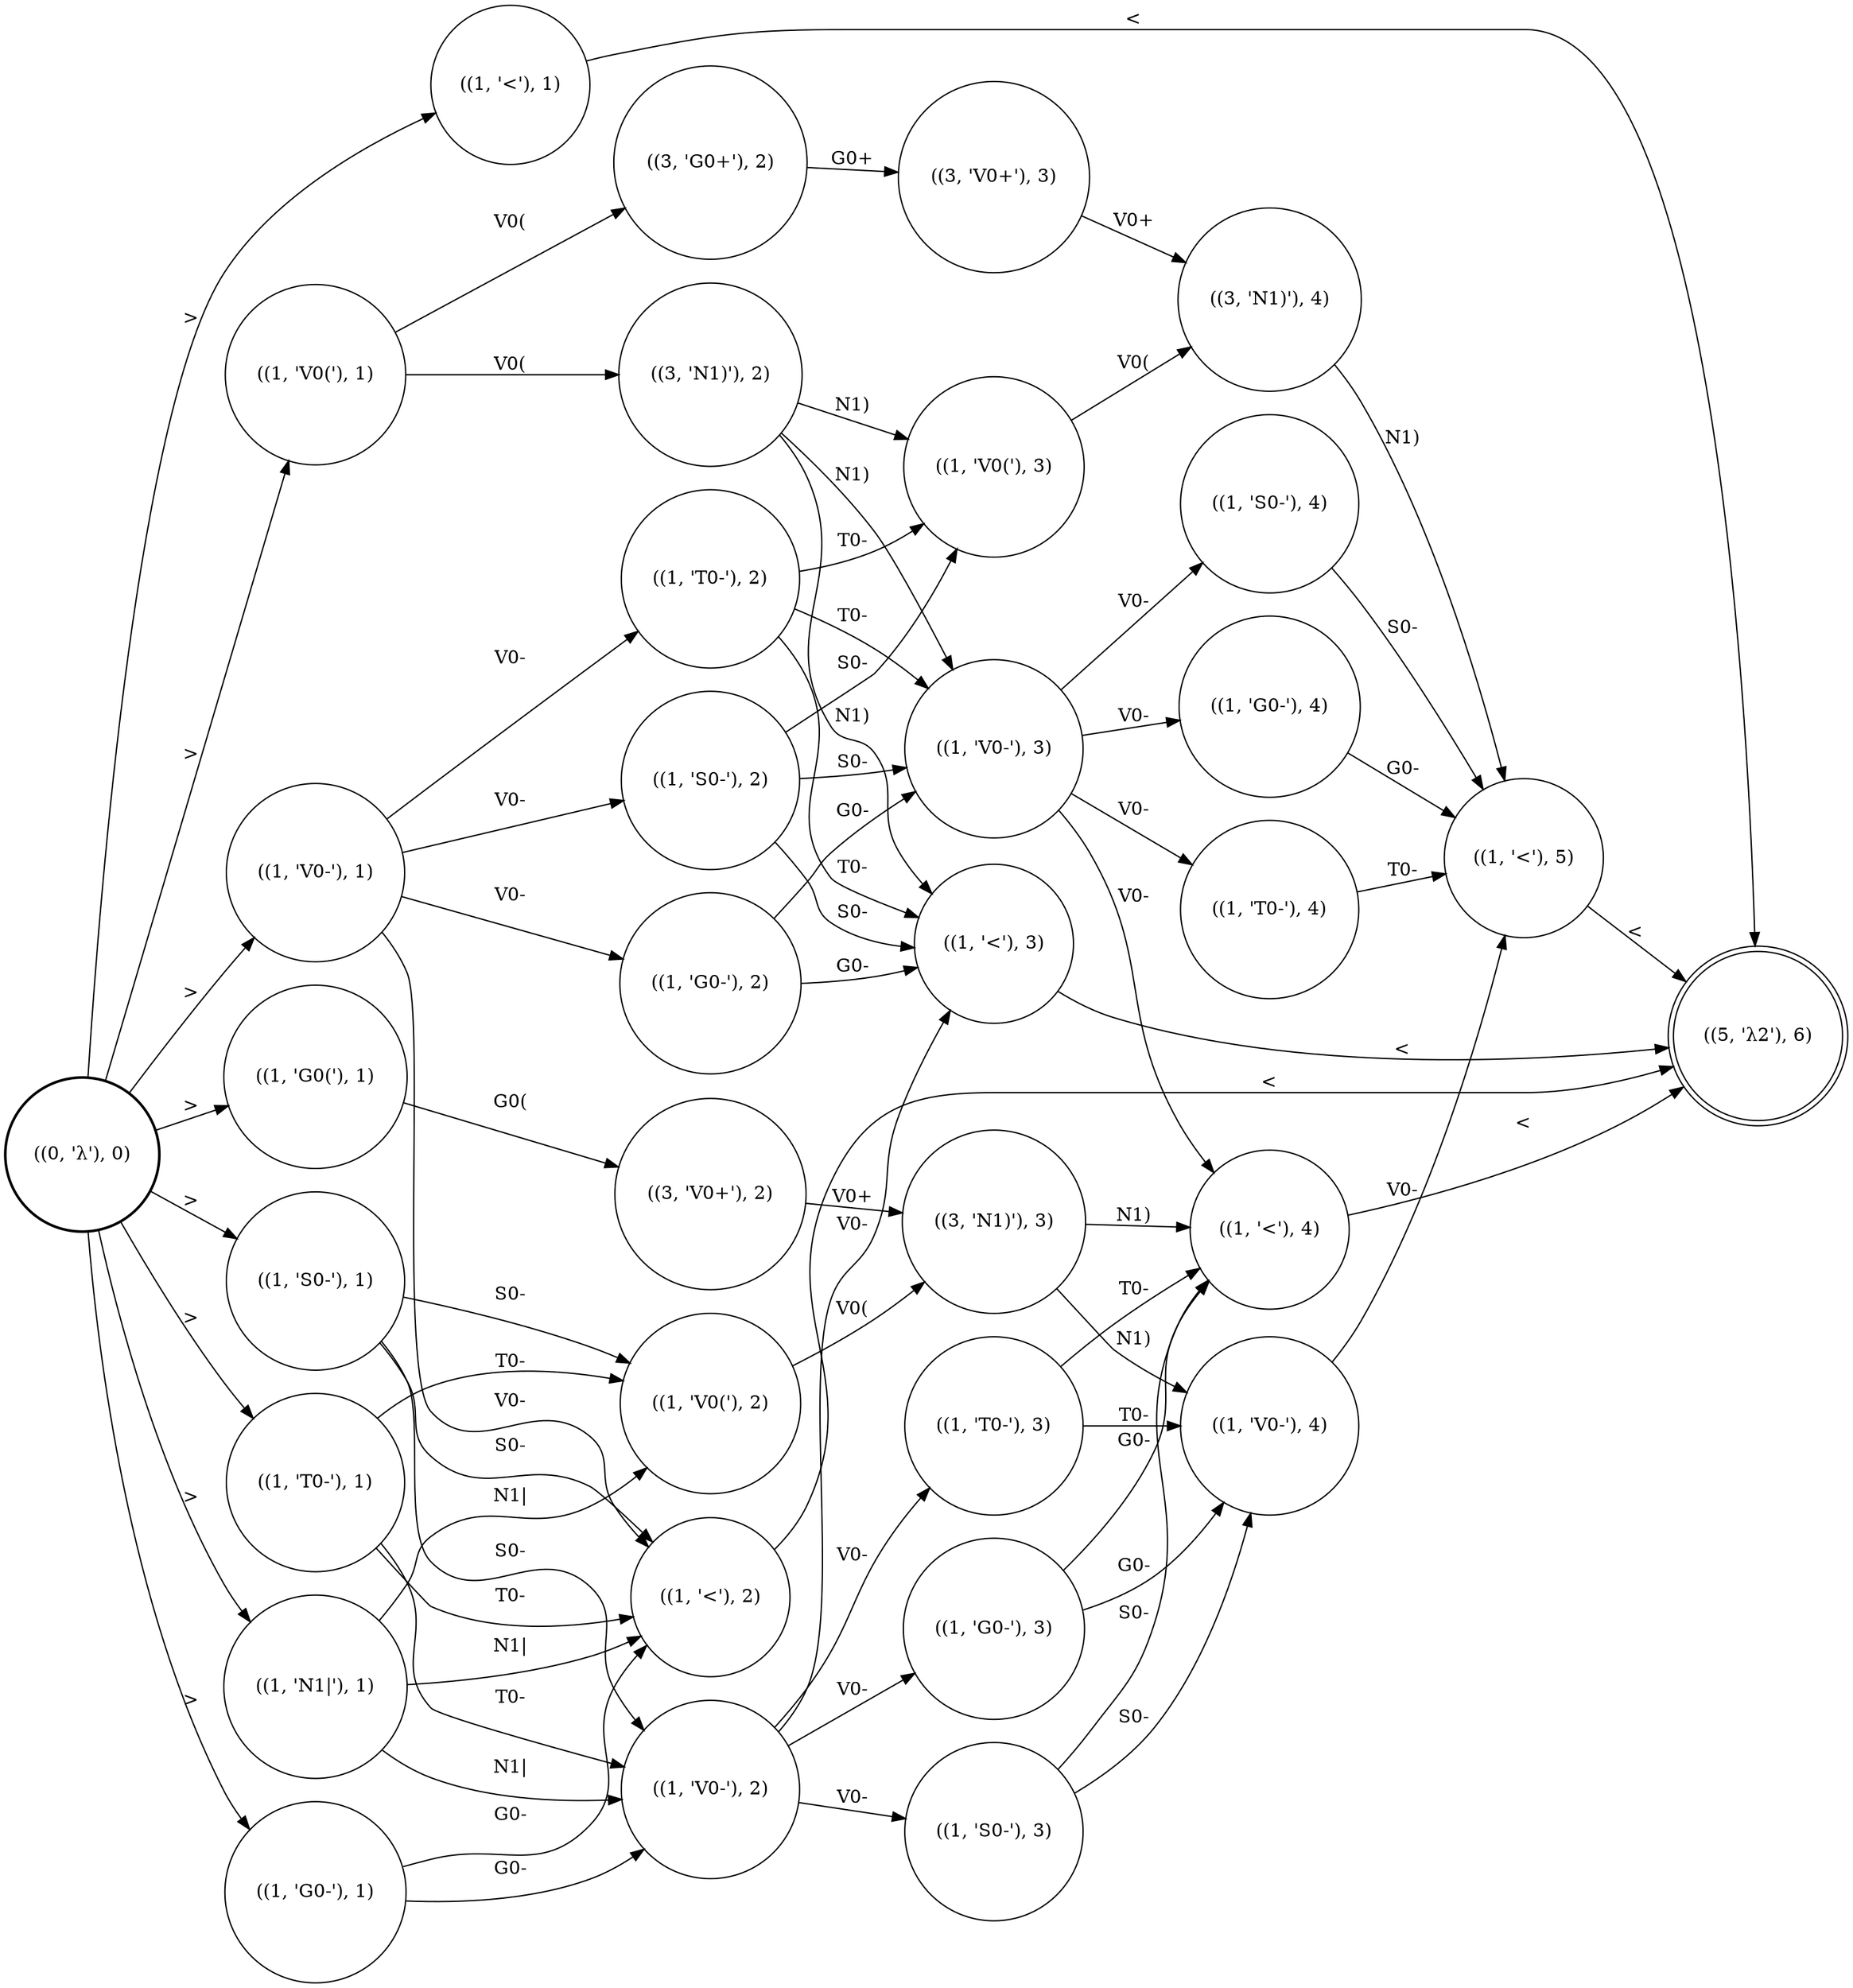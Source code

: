 digraph G {
rankdir=LR;
node [shape=circle]
0 [label="((3, 'V0+'), 3)"]
1 [label="((1, 'S0-'), 1)"]
2 [label="((1, '<'), 3)"]
3 [label="((1, 'V0-'), 2)"]
4 [label="((3, 'G0+'), 2)"]
5 [label="((1, 'G0-'), 3)"]
6 [label="((1, 'G0('), 1)"]
7 [label="((3, 'N1)'), 2)"]
8 [label="((1, 'V0('), 3)"]
9 [label="((1, 'T0-'), 2)"]
10 [label="((1, '<'), 2)"]
11 [label="((1, 'V0-'), 3)"]
12 [label="((1, 'S0-'), 4)"]
13 [label="((3, 'N1)'), 3)"]
14 [label="((1, 'V0('), 2)"]
15 [label="((1, 'T0-'), 3)"]
16 [label="((1, '<'), 5)"]
17 [label="((1, 'G0-'), 4)"]
18 [label="((1, 'S0-'), 3)"]
19 [label="((1, '<'), 1)"]
20 [label="((1, 'V0-'), 4)"]
21 [label="((3, 'N1)'), 4)"]
22 [label="((1, 'V0('), 1)"]
23 [style=bold label="((0, 'λ'), 0)"]
24 [label="((1, 'G0-'), 1)"]
25 [label="((1, '<'), 4)"]
26 [label="((1, 'T0-'), 4)"]
27 [label="((1, 'V0-'), 1)"]
28 [label="((1, 'N1|'), 1)"]
29 [label="((3, 'V0+'), 2)"]
30 [label="((1, 'S0-'), 2)"]
31 [shape=doublecircle label="((5, 'λ2'), 6)"]
32 [label="((1, 'T0-'), 1)"]
33 [label="((1, 'G0-'), 2)"]
32 -> 14 [label="T0-"]
25 -> 31 [label="<"]
32 -> 3 [label="T0-"]
9 -> 11 [label="T0-"]
23 -> 19 [label=">"]
19 -> 31 [label="<"]
7 -> 2 [label="N1)"]
15 -> 25 [label="T0-"]
11 -> 12 [label="V0-"]
7 -> 8 [label="N1)"]
23 -> 6 [label=">"]
1 -> 14 [label="S0-"]
23 -> 1 [label=">"]
1 -> 3 [label="S0-"]
7 -> 11 [label="N1)"]
13 -> 20 [label="N1)"]
1 -> 10 [label="S0-"]
23 -> 32 [label=">"]
29 -> 13 [label="V0+"]
5 -> 20 [label="G0-"]
27 -> 9 [label="V0-"]
5 -> 25 [label="G0-"]
24 -> 3 [label="G0-"]
20 -> 16 [label="V0-"]
14 -> 13 [label="V0("]
27 -> 30 [label="V0-"]
33 -> 11 [label="G0-"]
9 -> 8 [label="T0-"]
27 -> 10 [label="V0-"]
24 -> 10 [label="G0-"]
11 -> 25 [label="V0-"]
27 -> 33 [label="V0-"]
33 -> 2 [label="G0-"]
11 -> 17 [label="V0-"]
4 -> 0 [label="G0+"]
18 -> 20 [label="S0-"]
12 -> 16 [label="S0-"]
28 -> 14 [label="N1|"]
3 -> 15 [label="V0-"]
18 -> 25 [label="S0-"]
28 -> 10 [label="N1|"]
3 -> 18 [label="V0-"]
28 -> 3 [label="N1|"]
2 -> 31 [label="<"]
8 -> 21 [label="V0("]
22 -> 4 [label="V0("]
3 -> 2 [label="V0-"]
23 -> 22 [label=">"]
3 -> 5 [label="V0-"]
17 -> 16 [label="G0-"]
30 -> 8 [label="S0-"]
15 -> 20 [label="T0-"]
26 -> 16 [label="T0-"]
23 -> 27 [label=">"]
22 -> 7 [label="V0("]
6 -> 29 [label="G0("]
0 -> 21 [label="V0+"]
30 -> 11 [label="S0-"]
11 -> 26 [label="V0-"]
23 -> 24 [label=">"]
30 -> 2 [label="S0-"]
13 -> 25 [label="N1)"]
16 -> 31 [label="<"]
9 -> 2 [label="T0-"]
10 -> 31 [label="<"]
21 -> 16 [label="N1)"]
23 -> 28 [label=">"]
32 -> 10 [label="T0-"]
}
